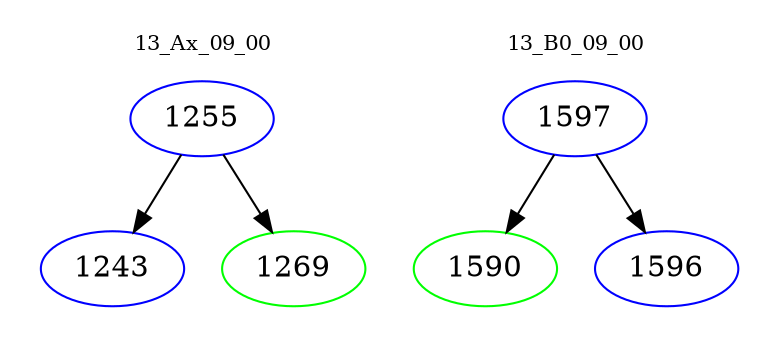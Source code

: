 digraph{
subgraph cluster_0 {
color = white
label = "13_Ax_09_00";
fontsize=10;
T0_1255 [label="1255", color="blue"]
T0_1255 -> T0_1243 [color="black"]
T0_1243 [label="1243", color="blue"]
T0_1255 -> T0_1269 [color="black"]
T0_1269 [label="1269", color="green"]
}
subgraph cluster_1 {
color = white
label = "13_B0_09_00";
fontsize=10;
T1_1597 [label="1597", color="blue"]
T1_1597 -> T1_1590 [color="black"]
T1_1590 [label="1590", color="green"]
T1_1597 -> T1_1596 [color="black"]
T1_1596 [label="1596", color="blue"]
}
}
